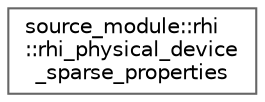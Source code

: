 digraph "类继承关系图"
{
 // LATEX_PDF_SIZE
  bgcolor="transparent";
  edge [fontname=Helvetica,fontsize=10,labelfontname=Helvetica,labelfontsize=10];
  node [fontname=Helvetica,fontsize=10,shape=box,height=0.2,width=0.4];
  rankdir="LR";
  Node0 [id="Node000000",label="source_module::rhi\l::rhi_physical_device\l_sparse_properties",height=0.2,width=0.4,color="grey40", fillcolor="white", style="filled",URL="$structsource__module_1_1rhi_1_1rhi__physical__device__sparse__properties.html",tooltip=" "];
}
